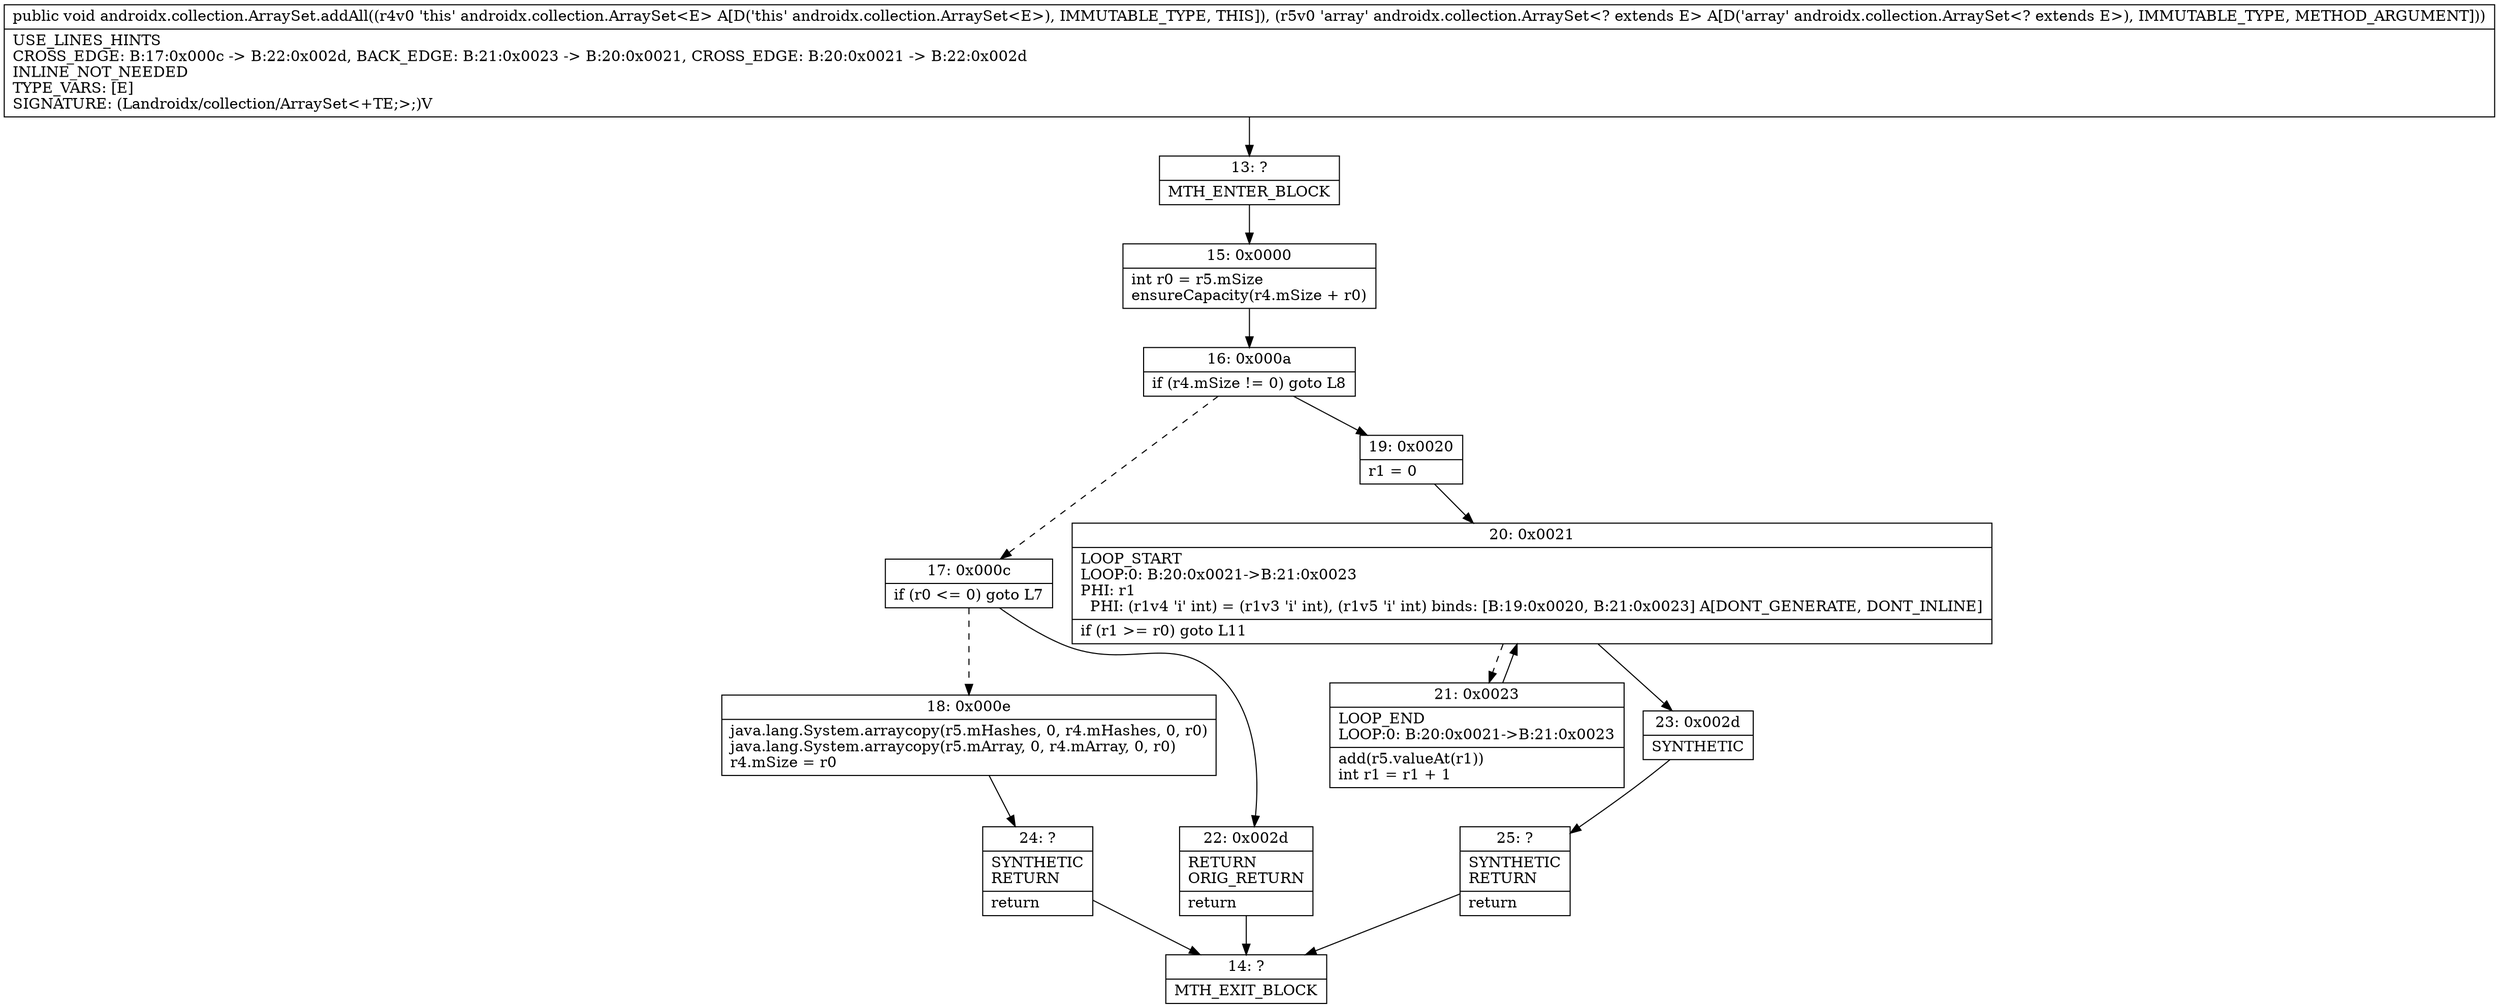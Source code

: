 digraph "CFG forandroidx.collection.ArraySet.addAll(Landroidx\/collection\/ArraySet;)V" {
Node_13 [shape=record,label="{13\:\ ?|MTH_ENTER_BLOCK\l}"];
Node_15 [shape=record,label="{15\:\ 0x0000|int r0 = r5.mSize\lensureCapacity(r4.mSize + r0)\l}"];
Node_16 [shape=record,label="{16\:\ 0x000a|if (r4.mSize != 0) goto L8\l}"];
Node_17 [shape=record,label="{17\:\ 0x000c|if (r0 \<= 0) goto L7\l}"];
Node_18 [shape=record,label="{18\:\ 0x000e|java.lang.System.arraycopy(r5.mHashes, 0, r4.mHashes, 0, r0)\ljava.lang.System.arraycopy(r5.mArray, 0, r4.mArray, 0, r0)\lr4.mSize = r0\l}"];
Node_24 [shape=record,label="{24\:\ ?|SYNTHETIC\lRETURN\l|return\l}"];
Node_14 [shape=record,label="{14\:\ ?|MTH_EXIT_BLOCK\l}"];
Node_22 [shape=record,label="{22\:\ 0x002d|RETURN\lORIG_RETURN\l|return\l}"];
Node_19 [shape=record,label="{19\:\ 0x0020|r1 = 0\l}"];
Node_20 [shape=record,label="{20\:\ 0x0021|LOOP_START\lLOOP:0: B:20:0x0021\-\>B:21:0x0023\lPHI: r1 \l  PHI: (r1v4 'i' int) = (r1v3 'i' int), (r1v5 'i' int) binds: [B:19:0x0020, B:21:0x0023] A[DONT_GENERATE, DONT_INLINE]\l|if (r1 \>= r0) goto L11\l}"];
Node_21 [shape=record,label="{21\:\ 0x0023|LOOP_END\lLOOP:0: B:20:0x0021\-\>B:21:0x0023\l|add(r5.valueAt(r1))\lint r1 = r1 + 1\l}"];
Node_23 [shape=record,label="{23\:\ 0x002d|SYNTHETIC\l}"];
Node_25 [shape=record,label="{25\:\ ?|SYNTHETIC\lRETURN\l|return\l}"];
MethodNode[shape=record,label="{public void androidx.collection.ArraySet.addAll((r4v0 'this' androidx.collection.ArraySet\<E\> A[D('this' androidx.collection.ArraySet\<E\>), IMMUTABLE_TYPE, THIS]), (r5v0 'array' androidx.collection.ArraySet\<? extends E\> A[D('array' androidx.collection.ArraySet\<? extends E\>), IMMUTABLE_TYPE, METHOD_ARGUMENT]))  | USE_LINES_HINTS\lCROSS_EDGE: B:17:0x000c \-\> B:22:0x002d, BACK_EDGE: B:21:0x0023 \-\> B:20:0x0021, CROSS_EDGE: B:20:0x0021 \-\> B:22:0x002d\lINLINE_NOT_NEEDED\lTYPE_VARS: [E]\lSIGNATURE: (Landroidx\/collection\/ArraySet\<+TE;\>;)V\l}"];
MethodNode -> Node_13;Node_13 -> Node_15;
Node_15 -> Node_16;
Node_16 -> Node_17[style=dashed];
Node_16 -> Node_19;
Node_17 -> Node_18[style=dashed];
Node_17 -> Node_22;
Node_18 -> Node_24;
Node_24 -> Node_14;
Node_22 -> Node_14;
Node_19 -> Node_20;
Node_20 -> Node_21[style=dashed];
Node_20 -> Node_23;
Node_21 -> Node_20;
Node_23 -> Node_25;
Node_25 -> Node_14;
}


